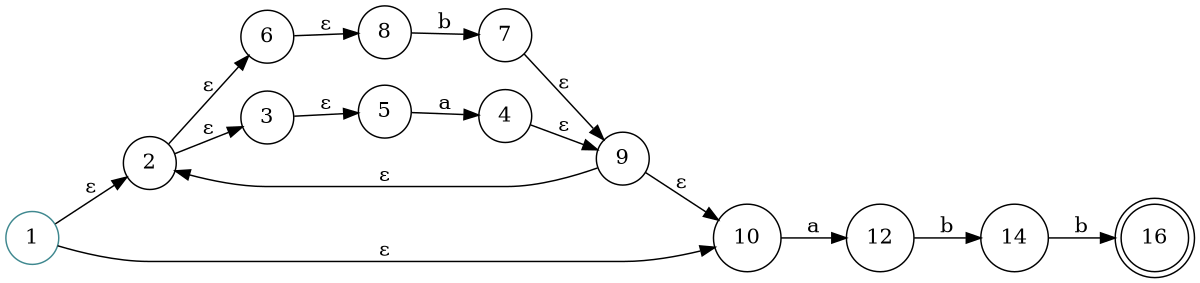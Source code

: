 digraph finite_state_machine {
	rankdir=LR size="8,5"
	node [shape=doublecircle]
	16
	node [shape=circle]
	1 [color="#3F888F"]
	1 -> 2 [label="ε"]
	1 -> 10 [label="ε"]
	2 -> 6 [label="ε"]
	2 -> 3 [label="ε"]
	3 -> 5 [label="ε"]
	4 -> 9 [label="ε"]
	5 -> 4 [label=a]
	6 -> 8 [label="ε"]
	7 -> 9 [label="ε"]
	8 -> 7 [label=b]
	9 -> 2 [label="ε"]
	9 -> 10 [label="ε"]
	10 -> 12 [label=a]
	12 -> 14 [label=b]
	14 -> 16 [label=b]
}
